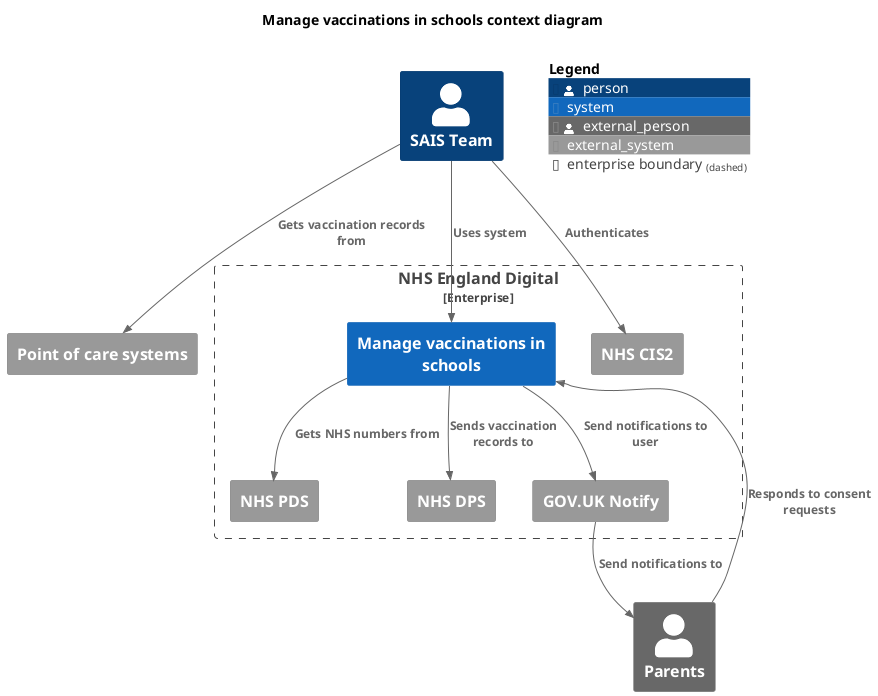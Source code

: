 @startuml

!include <C4/C4_Context.puml>

LAYOUT_TOP_DOWN()

title "Manage vaccinations in schools context diagram"

Person_Ext(parents, "Parents")

System_Ext(poc, "Point of care systems")
Person(sais, "SAIS Team")

Enterprise_Boundary(nhs, "NHS England Digital") {
  System(mavis, "Manage vaccinations in schools")

  System_Ext(cis, "NHS CIS2")
  System_Ext(pds, "NHS PDS")
  System_Ext(dps, "NHS DPS")
  System_Ext(notify, "GOV.UK Notify")
}

AddRelTag("optional", $textColor="black", $lineColor="black", $lineStyle="dashed")

Rel(sais, cis, "Authenticates")
Rel(sais, mavis, "Uses system")
Rel(sais, poc, "Gets vaccination records from")
Rel(mavis, notify, "Send notifications to user")
Rel(notify, parents, "Send notifications to")
Rel(parents, mavis, "Responds to consent requests")
Rel(mavis, pds, "Gets NHS numbers from")
Rel(mavis, dps, "Sends vaccination records to")

SHOW_FLOATING_LEGEND()

@enduml
